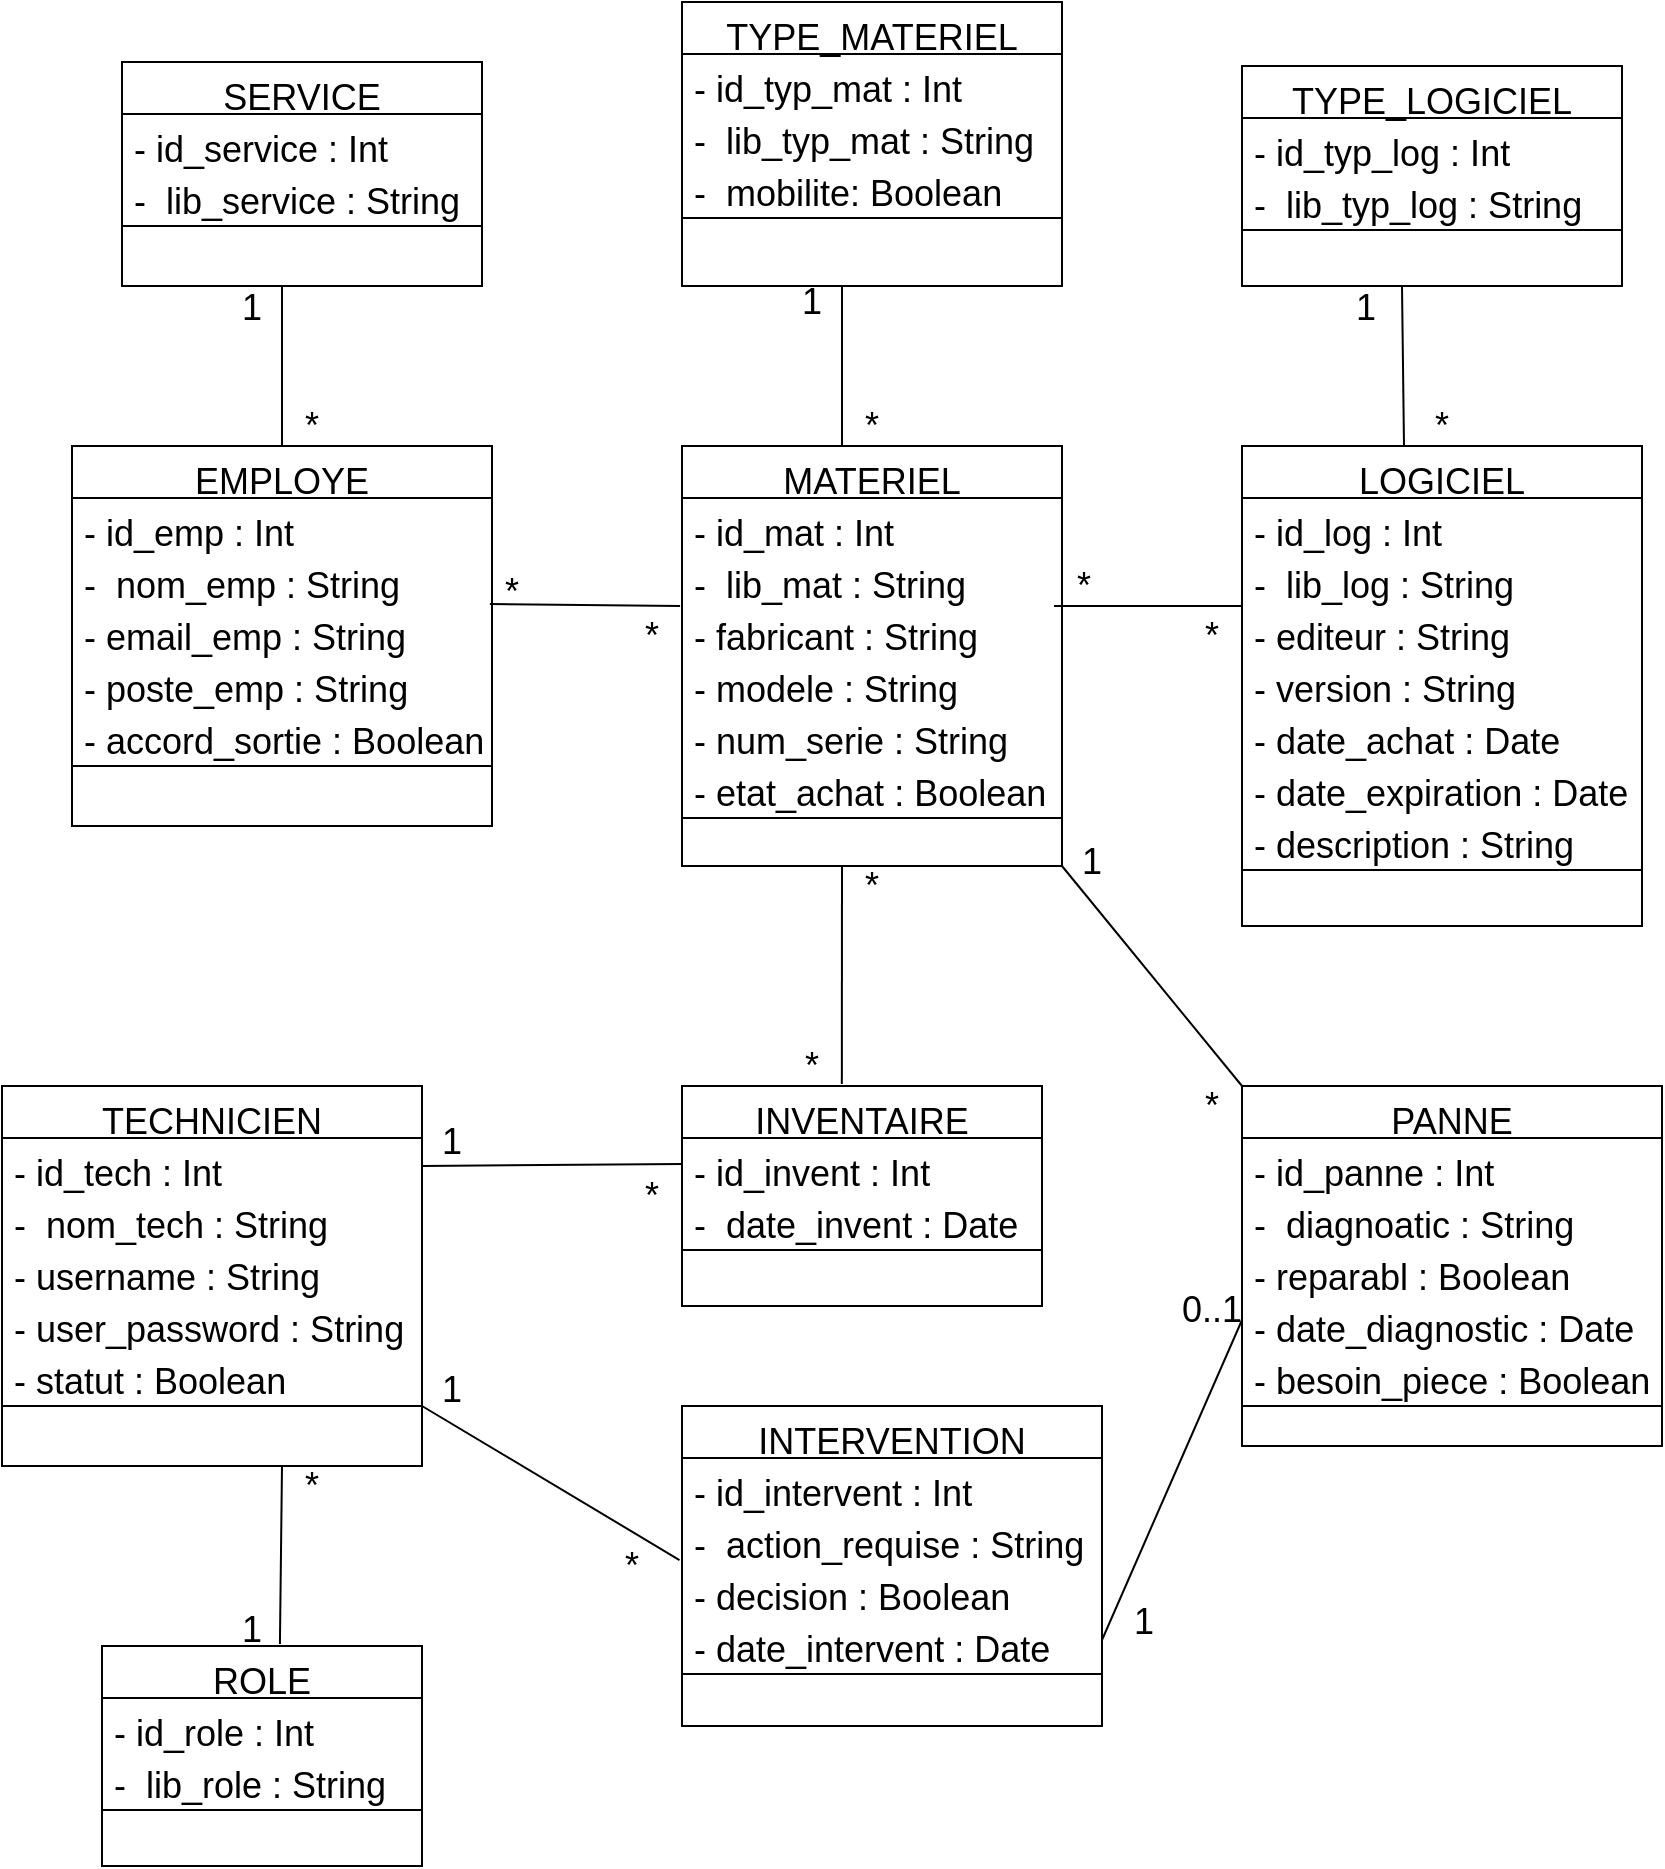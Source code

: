 <mxfile version="22.1.2" type="device">
  <diagram id="C5RBs43oDa-KdzZeNtuy" name="Page-1">
    <mxGraphModel dx="1155" dy="1701" grid="1" gridSize="10" guides="1" tooltips="1" connect="1" arrows="1" fold="1" page="1" pageScale="1" pageWidth="827" pageHeight="1169" math="0" shadow="0">
      <root>
        <mxCell id="WIyWlLk6GJQsqaUBKTNV-0" />
        <mxCell id="WIyWlLk6GJQsqaUBKTNV-1" parent="WIyWlLk6GJQsqaUBKTNV-0" />
        <mxCell id="L7BgcKhZYjQbC4sOYW9M-0" value="MATERIEL" style="swimlane;fontStyle=0;align=center;verticalAlign=top;childLayout=stackLayout;horizontal=1;startSize=26;horizontalStack=0;resizeParent=1;resizeLast=0;collapsible=1;marginBottom=0;rounded=0;shadow=0;strokeWidth=1;fontSize=18;" vertex="1" parent="WIyWlLk6GJQsqaUBKTNV-1">
          <mxGeometry x="440" y="80" width="190" height="210" as="geometry">
            <mxRectangle x="550" y="140" width="160" height="26" as="alternateBounds" />
          </mxGeometry>
        </mxCell>
        <mxCell id="L7BgcKhZYjQbC4sOYW9M-1" value="- id_mat : Int" style="text;align=left;verticalAlign=top;spacingLeft=4;spacingRight=4;overflow=hidden;rotatable=0;points=[[0,0.5],[1,0.5]];portConstraint=eastwest;fontSize=18;" vertex="1" parent="L7BgcKhZYjQbC4sOYW9M-0">
          <mxGeometry y="26" width="190" height="26" as="geometry" />
        </mxCell>
        <mxCell id="L7BgcKhZYjQbC4sOYW9M-2" value="-  lib_mat : String" style="text;align=left;verticalAlign=top;spacingLeft=4;spacingRight=4;overflow=hidden;rotatable=0;points=[[0,0.5],[1,0.5]];portConstraint=eastwest;rounded=0;shadow=0;html=0;fontSize=18;" vertex="1" parent="L7BgcKhZYjQbC4sOYW9M-0">
          <mxGeometry y="52" width="190" height="26" as="geometry" />
        </mxCell>
        <mxCell id="L7BgcKhZYjQbC4sOYW9M-3" value="- fabricant : String" style="text;align=left;verticalAlign=top;spacingLeft=4;spacingRight=4;overflow=hidden;rotatable=0;points=[[0,0.5],[1,0.5]];portConstraint=eastwest;rounded=0;shadow=0;html=0;fontSize=18;" vertex="1" parent="L7BgcKhZYjQbC4sOYW9M-0">
          <mxGeometry y="78" width="190" height="26" as="geometry" />
        </mxCell>
        <mxCell id="L7BgcKhZYjQbC4sOYW9M-4" value="- modele : String" style="text;align=left;verticalAlign=top;spacingLeft=4;spacingRight=4;overflow=hidden;rotatable=0;points=[[0,0.5],[1,0.5]];portConstraint=eastwest;rounded=0;shadow=0;html=0;fontSize=18;" vertex="1" parent="L7BgcKhZYjQbC4sOYW9M-0">
          <mxGeometry y="104" width="190" height="26" as="geometry" />
        </mxCell>
        <mxCell id="L7BgcKhZYjQbC4sOYW9M-5" value="- num_serie : String" style="text;align=left;verticalAlign=top;spacingLeft=4;spacingRight=4;overflow=hidden;rotatable=0;points=[[0,0.5],[1,0.5]];portConstraint=eastwest;rounded=0;shadow=0;html=0;fontSize=18;" vertex="1" parent="L7BgcKhZYjQbC4sOYW9M-0">
          <mxGeometry y="130" width="190" height="26" as="geometry" />
        </mxCell>
        <mxCell id="L7BgcKhZYjQbC4sOYW9M-9" value="- etat_achat : Boolean" style="text;align=left;verticalAlign=top;spacingLeft=4;spacingRight=4;overflow=hidden;rotatable=0;points=[[0,0.5],[1,0.5]];portConstraint=eastwest;rounded=0;shadow=0;html=0;fontSize=18;" vertex="1" parent="L7BgcKhZYjQbC4sOYW9M-0">
          <mxGeometry y="156" width="190" height="26" as="geometry" />
        </mxCell>
        <mxCell id="L7BgcKhZYjQbC4sOYW9M-6" value="" style="line;html=1;strokeWidth=1;align=left;verticalAlign=middle;spacingTop=-1;spacingLeft=3;spacingRight=3;rotatable=0;labelPosition=right;points=[];portConstraint=eastwest;fontSize=18;" vertex="1" parent="L7BgcKhZYjQbC4sOYW9M-0">
          <mxGeometry y="182" width="190" height="8" as="geometry" />
        </mxCell>
        <mxCell id="L7BgcKhZYjQbC4sOYW9M-20" value="LOGICIEL" style="swimlane;fontStyle=0;align=center;verticalAlign=top;childLayout=stackLayout;horizontal=1;startSize=26;horizontalStack=0;resizeParent=1;resizeLast=0;collapsible=1;marginBottom=0;rounded=0;shadow=0;strokeWidth=1;fontSize=18;" vertex="1" parent="WIyWlLk6GJQsqaUBKTNV-1">
          <mxGeometry x="720" y="80" width="200" height="240" as="geometry">
            <mxRectangle x="550" y="140" width="160" height="26" as="alternateBounds" />
          </mxGeometry>
        </mxCell>
        <mxCell id="L7BgcKhZYjQbC4sOYW9M-21" value="- id_log : Int" style="text;align=left;verticalAlign=top;spacingLeft=4;spacingRight=4;overflow=hidden;rotatable=0;points=[[0,0.5],[1,0.5]];portConstraint=eastwest;fontSize=18;" vertex="1" parent="L7BgcKhZYjQbC4sOYW9M-20">
          <mxGeometry y="26" width="200" height="26" as="geometry" />
        </mxCell>
        <mxCell id="L7BgcKhZYjQbC4sOYW9M-22" value="-  lib_log : String" style="text;align=left;verticalAlign=top;spacingLeft=4;spacingRight=4;overflow=hidden;rotatable=0;points=[[0,0.5],[1,0.5]];portConstraint=eastwest;rounded=0;shadow=0;html=0;fontSize=18;" vertex="1" parent="L7BgcKhZYjQbC4sOYW9M-20">
          <mxGeometry y="52" width="200" height="26" as="geometry" />
        </mxCell>
        <mxCell id="L7BgcKhZYjQbC4sOYW9M-23" value="- editeur : String" style="text;align=left;verticalAlign=top;spacingLeft=4;spacingRight=4;overflow=hidden;rotatable=0;points=[[0,0.5],[1,0.5]];portConstraint=eastwest;rounded=0;shadow=0;html=0;fontSize=18;" vertex="1" parent="L7BgcKhZYjQbC4sOYW9M-20">
          <mxGeometry y="78" width="200" height="26" as="geometry" />
        </mxCell>
        <mxCell id="L7BgcKhZYjQbC4sOYW9M-24" value="- version : String" style="text;align=left;verticalAlign=top;spacingLeft=4;spacingRight=4;overflow=hidden;rotatable=0;points=[[0,0.5],[1,0.5]];portConstraint=eastwest;rounded=0;shadow=0;html=0;fontSize=18;" vertex="1" parent="L7BgcKhZYjQbC4sOYW9M-20">
          <mxGeometry y="104" width="200" height="26" as="geometry" />
        </mxCell>
        <mxCell id="L7BgcKhZYjQbC4sOYW9M-25" value="- date_achat : Date" style="text;align=left;verticalAlign=top;spacingLeft=4;spacingRight=4;overflow=hidden;rotatable=0;points=[[0,0.5],[1,0.5]];portConstraint=eastwest;rounded=0;shadow=0;html=0;fontSize=18;" vertex="1" parent="L7BgcKhZYjQbC4sOYW9M-20">
          <mxGeometry y="130" width="200" height="26" as="geometry" />
        </mxCell>
        <mxCell id="L7BgcKhZYjQbC4sOYW9M-26" value="- date_expiration : Date" style="text;align=left;verticalAlign=top;spacingLeft=4;spacingRight=4;overflow=hidden;rotatable=0;points=[[0,0.5],[1,0.5]];portConstraint=eastwest;rounded=0;shadow=0;html=0;fontSize=18;" vertex="1" parent="L7BgcKhZYjQbC4sOYW9M-20">
          <mxGeometry y="156" width="200" height="26" as="geometry" />
        </mxCell>
        <mxCell id="L7BgcKhZYjQbC4sOYW9M-30" value="- description : String" style="text;align=left;verticalAlign=top;spacingLeft=4;spacingRight=4;overflow=hidden;rotatable=0;points=[[0,0.5],[1,0.5]];portConstraint=eastwest;rounded=0;shadow=0;html=0;fontSize=18;" vertex="1" parent="L7BgcKhZYjQbC4sOYW9M-20">
          <mxGeometry y="182" width="200" height="26" as="geometry" />
        </mxCell>
        <mxCell id="L7BgcKhZYjQbC4sOYW9M-27" value="" style="line;html=1;strokeWidth=1;align=left;verticalAlign=middle;spacingTop=-1;spacingLeft=3;spacingRight=3;rotatable=0;labelPosition=right;points=[];portConstraint=eastwest;fontSize=18;" vertex="1" parent="L7BgcKhZYjQbC4sOYW9M-20">
          <mxGeometry y="208" width="200" height="8" as="geometry" />
        </mxCell>
        <mxCell id="L7BgcKhZYjQbC4sOYW9M-39" value="EMPLOYE" style="swimlane;fontStyle=0;align=center;verticalAlign=top;childLayout=stackLayout;horizontal=1;startSize=26;horizontalStack=0;resizeParent=1;resizeLast=0;collapsible=1;marginBottom=0;rounded=0;shadow=0;strokeWidth=1;fontSize=18;" vertex="1" parent="WIyWlLk6GJQsqaUBKTNV-1">
          <mxGeometry x="135" y="80" width="210" height="190" as="geometry">
            <mxRectangle x="550" y="140" width="160" height="26" as="alternateBounds" />
          </mxGeometry>
        </mxCell>
        <mxCell id="L7BgcKhZYjQbC4sOYW9M-40" value="- id_emp : Int" style="text;align=left;verticalAlign=top;spacingLeft=4;spacingRight=4;overflow=hidden;rotatable=0;points=[[0,0.5],[1,0.5]];portConstraint=eastwest;fontSize=18;" vertex="1" parent="L7BgcKhZYjQbC4sOYW9M-39">
          <mxGeometry y="26" width="210" height="26" as="geometry" />
        </mxCell>
        <mxCell id="L7BgcKhZYjQbC4sOYW9M-41" value="-  nom_emp : String" style="text;align=left;verticalAlign=top;spacingLeft=4;spacingRight=4;overflow=hidden;rotatable=0;points=[[0,0.5],[1,0.5]];portConstraint=eastwest;rounded=0;shadow=0;html=0;fontSize=18;" vertex="1" parent="L7BgcKhZYjQbC4sOYW9M-39">
          <mxGeometry y="52" width="210" height="26" as="geometry" />
        </mxCell>
        <mxCell id="L7BgcKhZYjQbC4sOYW9M-42" value="- email_emp : String" style="text;align=left;verticalAlign=top;spacingLeft=4;spacingRight=4;overflow=hidden;rotatable=0;points=[[0,0.5],[1,0.5]];portConstraint=eastwest;rounded=0;shadow=0;html=0;fontSize=18;" vertex="1" parent="L7BgcKhZYjQbC4sOYW9M-39">
          <mxGeometry y="78" width="210" height="26" as="geometry" />
        </mxCell>
        <mxCell id="L7BgcKhZYjQbC4sOYW9M-43" value="- poste_emp : String" style="text;align=left;verticalAlign=top;spacingLeft=4;spacingRight=4;overflow=hidden;rotatable=0;points=[[0,0.5],[1,0.5]];portConstraint=eastwest;rounded=0;shadow=0;html=0;fontSize=18;" vertex="1" parent="L7BgcKhZYjQbC4sOYW9M-39">
          <mxGeometry y="104" width="210" height="26" as="geometry" />
        </mxCell>
        <mxCell id="L7BgcKhZYjQbC4sOYW9M-44" value="- accord_sortie : Boolean" style="text;align=left;verticalAlign=top;spacingLeft=4;spacingRight=4;overflow=hidden;rotatable=0;points=[[0,0.5],[1,0.5]];portConstraint=eastwest;rounded=0;shadow=0;html=0;fontSize=18;" vertex="1" parent="L7BgcKhZYjQbC4sOYW9M-39">
          <mxGeometry y="130" width="210" height="26" as="geometry" />
        </mxCell>
        <mxCell id="L7BgcKhZYjQbC4sOYW9M-47" value="" style="line;html=1;strokeWidth=1;align=left;verticalAlign=middle;spacingTop=-1;spacingLeft=3;spacingRight=3;rotatable=0;labelPosition=right;points=[];portConstraint=eastwest;fontSize=18;" vertex="1" parent="L7BgcKhZYjQbC4sOYW9M-39">
          <mxGeometry y="156" width="210" height="8" as="geometry" />
        </mxCell>
        <mxCell id="L7BgcKhZYjQbC4sOYW9M-53" value="SERVICE" style="swimlane;fontStyle=0;align=center;verticalAlign=top;childLayout=stackLayout;horizontal=1;startSize=26;horizontalStack=0;resizeParent=1;resizeLast=0;collapsible=1;marginBottom=0;rounded=0;shadow=0;strokeWidth=1;fontSize=18;" vertex="1" parent="WIyWlLk6GJQsqaUBKTNV-1">
          <mxGeometry x="160" y="-112" width="180" height="112" as="geometry">
            <mxRectangle x="550" y="140" width="160" height="26" as="alternateBounds" />
          </mxGeometry>
        </mxCell>
        <mxCell id="L7BgcKhZYjQbC4sOYW9M-54" value="- id_service : Int" style="text;align=left;verticalAlign=top;spacingLeft=4;spacingRight=4;overflow=hidden;rotatable=0;points=[[0,0.5],[1,0.5]];portConstraint=eastwest;fontSize=18;" vertex="1" parent="L7BgcKhZYjQbC4sOYW9M-53">
          <mxGeometry y="26" width="180" height="26" as="geometry" />
        </mxCell>
        <mxCell id="L7BgcKhZYjQbC4sOYW9M-55" value="-  lib_service : String" style="text;align=left;verticalAlign=top;spacingLeft=4;spacingRight=4;overflow=hidden;rotatable=0;points=[[0,0.5],[1,0.5]];portConstraint=eastwest;rounded=0;shadow=0;html=0;fontSize=18;" vertex="1" parent="L7BgcKhZYjQbC4sOYW9M-53">
          <mxGeometry y="52" width="180" height="26" as="geometry" />
        </mxCell>
        <mxCell id="L7BgcKhZYjQbC4sOYW9M-59" value="" style="line;html=1;strokeWidth=1;align=left;verticalAlign=middle;spacingTop=-1;spacingLeft=3;spacingRight=3;rotatable=0;labelPosition=right;points=[];portConstraint=eastwest;fontSize=18;" vertex="1" parent="L7BgcKhZYjQbC4sOYW9M-53">
          <mxGeometry y="78" width="180" height="8" as="geometry" />
        </mxCell>
        <mxCell id="L7BgcKhZYjQbC4sOYW9M-65" value="TYPE_LOGICIEL" style="swimlane;fontStyle=0;align=center;verticalAlign=top;childLayout=stackLayout;horizontal=1;startSize=26;horizontalStack=0;resizeParent=1;resizeLast=0;collapsible=1;marginBottom=0;rounded=0;shadow=0;strokeWidth=1;fontSize=18;" vertex="1" parent="WIyWlLk6GJQsqaUBKTNV-1">
          <mxGeometry x="720" y="-110" width="190" height="110" as="geometry">
            <mxRectangle x="550" y="140" width="160" height="26" as="alternateBounds" />
          </mxGeometry>
        </mxCell>
        <mxCell id="L7BgcKhZYjQbC4sOYW9M-66" value="- id_typ_log : Int" style="text;align=left;verticalAlign=top;spacingLeft=4;spacingRight=4;overflow=hidden;rotatable=0;points=[[0,0.5],[1,0.5]];portConstraint=eastwest;fontSize=18;" vertex="1" parent="L7BgcKhZYjQbC4sOYW9M-65">
          <mxGeometry y="26" width="190" height="26" as="geometry" />
        </mxCell>
        <mxCell id="L7BgcKhZYjQbC4sOYW9M-67" value="-  lib_typ_log : String" style="text;align=left;verticalAlign=top;spacingLeft=4;spacingRight=4;overflow=hidden;rotatable=0;points=[[0,0.5],[1,0.5]];portConstraint=eastwest;rounded=0;shadow=0;html=0;fontSize=18;" vertex="1" parent="L7BgcKhZYjQbC4sOYW9M-65">
          <mxGeometry y="52" width="190" height="26" as="geometry" />
        </mxCell>
        <mxCell id="L7BgcKhZYjQbC4sOYW9M-68" value="" style="line;html=1;strokeWidth=1;align=left;verticalAlign=middle;spacingTop=-1;spacingLeft=3;spacingRight=3;rotatable=0;labelPosition=right;points=[];portConstraint=eastwest;fontSize=18;" vertex="1" parent="L7BgcKhZYjQbC4sOYW9M-65">
          <mxGeometry y="78" width="190" height="8" as="geometry" />
        </mxCell>
        <mxCell id="L7BgcKhZYjQbC4sOYW9M-74" value="TYPE_MATERIEL" style="swimlane;fontStyle=0;align=center;verticalAlign=top;childLayout=stackLayout;horizontal=1;startSize=26;horizontalStack=0;resizeParent=1;resizeLast=0;collapsible=1;marginBottom=0;rounded=0;shadow=0;strokeWidth=1;fontSize=18;" vertex="1" parent="WIyWlLk6GJQsqaUBKTNV-1">
          <mxGeometry x="440" y="-142" width="190" height="142" as="geometry">
            <mxRectangle x="550" y="140" width="160" height="26" as="alternateBounds" />
          </mxGeometry>
        </mxCell>
        <mxCell id="L7BgcKhZYjQbC4sOYW9M-75" value="- id_typ_mat : Int" style="text;align=left;verticalAlign=top;spacingLeft=4;spacingRight=4;overflow=hidden;rotatable=0;points=[[0,0.5],[1,0.5]];portConstraint=eastwest;fontSize=18;" vertex="1" parent="L7BgcKhZYjQbC4sOYW9M-74">
          <mxGeometry y="26" width="190" height="26" as="geometry" />
        </mxCell>
        <mxCell id="L7BgcKhZYjQbC4sOYW9M-76" value="-  lib_typ_mat : String" style="text;align=left;verticalAlign=top;spacingLeft=4;spacingRight=4;overflow=hidden;rotatable=0;points=[[0,0.5],[1,0.5]];portConstraint=eastwest;rounded=0;shadow=0;html=0;fontSize=18;" vertex="1" parent="L7BgcKhZYjQbC4sOYW9M-74">
          <mxGeometry y="52" width="190" height="26" as="geometry" />
        </mxCell>
        <mxCell id="L7BgcKhZYjQbC4sOYW9M-83" value="-  mobilite: Boolean" style="text;align=left;verticalAlign=top;spacingLeft=4;spacingRight=4;overflow=hidden;rotatable=0;points=[[0,0.5],[1,0.5]];portConstraint=eastwest;rounded=0;shadow=0;html=0;fontSize=18;" vertex="1" parent="L7BgcKhZYjQbC4sOYW9M-74">
          <mxGeometry y="78" width="190" height="26" as="geometry" />
        </mxCell>
        <mxCell id="L7BgcKhZYjQbC4sOYW9M-77" value="" style="line;html=1;strokeWidth=1;align=left;verticalAlign=middle;spacingTop=-1;spacingLeft=3;spacingRight=3;rotatable=0;labelPosition=right;points=[];portConstraint=eastwest;fontSize=18;" vertex="1" parent="L7BgcKhZYjQbC4sOYW9M-74">
          <mxGeometry y="104" width="190" height="8" as="geometry" />
        </mxCell>
        <mxCell id="L7BgcKhZYjQbC4sOYW9M-84" value="ROLE" style="swimlane;fontStyle=0;align=center;verticalAlign=top;childLayout=stackLayout;horizontal=1;startSize=26;horizontalStack=0;resizeParent=1;resizeLast=0;collapsible=1;marginBottom=0;rounded=0;shadow=0;strokeWidth=1;fontSize=18;" vertex="1" parent="WIyWlLk6GJQsqaUBKTNV-1">
          <mxGeometry x="150" y="680" width="160" height="110" as="geometry">
            <mxRectangle x="550" y="140" width="160" height="26" as="alternateBounds" />
          </mxGeometry>
        </mxCell>
        <mxCell id="L7BgcKhZYjQbC4sOYW9M-85" value="- id_role : Int" style="text;align=left;verticalAlign=top;spacingLeft=4;spacingRight=4;overflow=hidden;rotatable=0;points=[[0,0.5],[1,0.5]];portConstraint=eastwest;fontSize=18;" vertex="1" parent="L7BgcKhZYjQbC4sOYW9M-84">
          <mxGeometry y="26" width="160" height="26" as="geometry" />
        </mxCell>
        <mxCell id="L7BgcKhZYjQbC4sOYW9M-86" value="-  lib_role : String" style="text;align=left;verticalAlign=top;spacingLeft=4;spacingRight=4;overflow=hidden;rotatable=0;points=[[0,0.5],[1,0.5]];portConstraint=eastwest;rounded=0;shadow=0;html=0;fontSize=18;" vertex="1" parent="L7BgcKhZYjQbC4sOYW9M-84">
          <mxGeometry y="52" width="160" height="26" as="geometry" />
        </mxCell>
        <mxCell id="L7BgcKhZYjQbC4sOYW9M-87" value="" style="line;html=1;strokeWidth=1;align=left;verticalAlign=middle;spacingTop=-1;spacingLeft=3;spacingRight=3;rotatable=0;labelPosition=right;points=[];portConstraint=eastwest;fontSize=18;" vertex="1" parent="L7BgcKhZYjQbC4sOYW9M-84">
          <mxGeometry y="78" width="160" height="8" as="geometry" />
        </mxCell>
        <mxCell id="L7BgcKhZYjQbC4sOYW9M-93" value="INVENTAIRE" style="swimlane;fontStyle=0;align=center;verticalAlign=top;childLayout=stackLayout;horizontal=1;startSize=26;horizontalStack=0;resizeParent=1;resizeLast=0;collapsible=1;marginBottom=0;rounded=0;shadow=0;strokeWidth=1;fontSize=18;" vertex="1" parent="WIyWlLk6GJQsqaUBKTNV-1">
          <mxGeometry x="440" y="400" width="180" height="110" as="geometry">
            <mxRectangle x="550" y="140" width="160" height="26" as="alternateBounds" />
          </mxGeometry>
        </mxCell>
        <mxCell id="L7BgcKhZYjQbC4sOYW9M-94" value="- id_invent : Int" style="text;align=left;verticalAlign=top;spacingLeft=4;spacingRight=4;overflow=hidden;rotatable=0;points=[[0,0.5],[1,0.5]];portConstraint=eastwest;fontSize=18;" vertex="1" parent="L7BgcKhZYjQbC4sOYW9M-93">
          <mxGeometry y="26" width="180" height="26" as="geometry" />
        </mxCell>
        <mxCell id="L7BgcKhZYjQbC4sOYW9M-95" value="-  date_invent : Date" style="text;align=left;verticalAlign=top;spacingLeft=4;spacingRight=4;overflow=hidden;rotatable=0;points=[[0,0.5],[1,0.5]];portConstraint=eastwest;rounded=0;shadow=0;html=0;fontSize=18;" vertex="1" parent="L7BgcKhZYjQbC4sOYW9M-93">
          <mxGeometry y="52" width="180" height="26" as="geometry" />
        </mxCell>
        <mxCell id="L7BgcKhZYjQbC4sOYW9M-97" value="" style="line;html=1;strokeWidth=1;align=left;verticalAlign=middle;spacingTop=-1;spacingLeft=3;spacingRight=3;rotatable=0;labelPosition=right;points=[];portConstraint=eastwest;fontSize=18;" vertex="1" parent="L7BgcKhZYjQbC4sOYW9M-93">
          <mxGeometry y="78" width="180" height="8" as="geometry" />
        </mxCell>
        <mxCell id="L7BgcKhZYjQbC4sOYW9M-103" value="TECHNICIEN" style="swimlane;fontStyle=0;align=center;verticalAlign=top;childLayout=stackLayout;horizontal=1;startSize=26;horizontalStack=0;resizeParent=1;resizeLast=0;collapsible=1;marginBottom=0;rounded=0;shadow=0;strokeWidth=1;fontSize=18;" vertex="1" parent="WIyWlLk6GJQsqaUBKTNV-1">
          <mxGeometry x="100" y="400" width="210" height="190" as="geometry">
            <mxRectangle x="550" y="140" width="160" height="26" as="alternateBounds" />
          </mxGeometry>
        </mxCell>
        <mxCell id="L7BgcKhZYjQbC4sOYW9M-104" value="- id_tech : Int" style="text;align=left;verticalAlign=top;spacingLeft=4;spacingRight=4;overflow=hidden;rotatable=0;points=[[0,0.5],[1,0.5]];portConstraint=eastwest;fontSize=18;" vertex="1" parent="L7BgcKhZYjQbC4sOYW9M-103">
          <mxGeometry y="26" width="210" height="26" as="geometry" />
        </mxCell>
        <mxCell id="L7BgcKhZYjQbC4sOYW9M-105" value="-  nom_tech : String" style="text;align=left;verticalAlign=top;spacingLeft=4;spacingRight=4;overflow=hidden;rotatable=0;points=[[0,0.5],[1,0.5]];portConstraint=eastwest;rounded=0;shadow=0;html=0;fontSize=18;" vertex="1" parent="L7BgcKhZYjQbC4sOYW9M-103">
          <mxGeometry y="52" width="210" height="26" as="geometry" />
        </mxCell>
        <mxCell id="L7BgcKhZYjQbC4sOYW9M-106" value="- username : String" style="text;align=left;verticalAlign=top;spacingLeft=4;spacingRight=4;overflow=hidden;rotatable=0;points=[[0,0.5],[1,0.5]];portConstraint=eastwest;rounded=0;shadow=0;html=0;fontSize=18;" vertex="1" parent="L7BgcKhZYjQbC4sOYW9M-103">
          <mxGeometry y="78" width="210" height="26" as="geometry" />
        </mxCell>
        <mxCell id="L7BgcKhZYjQbC4sOYW9M-107" value="- user_password : String" style="text;align=left;verticalAlign=top;spacingLeft=4;spacingRight=4;overflow=hidden;rotatable=0;points=[[0,0.5],[1,0.5]];portConstraint=eastwest;rounded=0;shadow=0;html=0;fontSize=18;" vertex="1" parent="L7BgcKhZYjQbC4sOYW9M-103">
          <mxGeometry y="104" width="210" height="26" as="geometry" />
        </mxCell>
        <mxCell id="L7BgcKhZYjQbC4sOYW9M-108" value="- statut : Boolean" style="text;align=left;verticalAlign=top;spacingLeft=4;spacingRight=4;overflow=hidden;rotatable=0;points=[[0,0.5],[1,0.5]];portConstraint=eastwest;rounded=0;shadow=0;html=0;fontSize=18;" vertex="1" parent="L7BgcKhZYjQbC4sOYW9M-103">
          <mxGeometry y="130" width="210" height="26" as="geometry" />
        </mxCell>
        <mxCell id="L7BgcKhZYjQbC4sOYW9M-109" value="" style="line;html=1;strokeWidth=1;align=left;verticalAlign=middle;spacingTop=-1;spacingLeft=3;spacingRight=3;rotatable=0;labelPosition=right;points=[];portConstraint=eastwest;fontSize=18;" vertex="1" parent="L7BgcKhZYjQbC4sOYW9M-103">
          <mxGeometry y="156" width="210" height="8" as="geometry" />
        </mxCell>
        <mxCell id="L7BgcKhZYjQbC4sOYW9M-115" value="PANNE" style="swimlane;fontStyle=0;align=center;verticalAlign=top;childLayout=stackLayout;horizontal=1;startSize=26;horizontalStack=0;resizeParent=1;resizeLast=0;collapsible=1;marginBottom=0;rounded=0;shadow=0;strokeWidth=1;fontSize=18;" vertex="1" parent="WIyWlLk6GJQsqaUBKTNV-1">
          <mxGeometry x="720" y="400" width="210" height="180" as="geometry">
            <mxRectangle x="550" y="140" width="160" height="26" as="alternateBounds" />
          </mxGeometry>
        </mxCell>
        <mxCell id="L7BgcKhZYjQbC4sOYW9M-116" value="- id_panne : Int" style="text;align=left;verticalAlign=top;spacingLeft=4;spacingRight=4;overflow=hidden;rotatable=0;points=[[0,0.5],[1,0.5]];portConstraint=eastwest;fontSize=18;" vertex="1" parent="L7BgcKhZYjQbC4sOYW9M-115">
          <mxGeometry y="26" width="210" height="26" as="geometry" />
        </mxCell>
        <mxCell id="L7BgcKhZYjQbC4sOYW9M-117" value="-  diagnoatic : String" style="text;align=left;verticalAlign=top;spacingLeft=4;spacingRight=4;overflow=hidden;rotatable=0;points=[[0,0.5],[1,0.5]];portConstraint=eastwest;rounded=0;shadow=0;html=0;fontSize=18;" vertex="1" parent="L7BgcKhZYjQbC4sOYW9M-115">
          <mxGeometry y="52" width="210" height="26" as="geometry" />
        </mxCell>
        <mxCell id="L7BgcKhZYjQbC4sOYW9M-118" value="- reparabl : Boolean" style="text;align=left;verticalAlign=top;spacingLeft=4;spacingRight=4;overflow=hidden;rotatable=0;points=[[0,0.5],[1,0.5]];portConstraint=eastwest;rounded=0;shadow=0;html=0;fontSize=18;" vertex="1" parent="L7BgcKhZYjQbC4sOYW9M-115">
          <mxGeometry y="78" width="210" height="26" as="geometry" />
        </mxCell>
        <mxCell id="L7BgcKhZYjQbC4sOYW9M-119" value="- date_diagnostic : Date" style="text;align=left;verticalAlign=top;spacingLeft=4;spacingRight=4;overflow=hidden;rotatable=0;points=[[0,0.5],[1,0.5]];portConstraint=eastwest;rounded=0;shadow=0;html=0;fontSize=18;" vertex="1" parent="L7BgcKhZYjQbC4sOYW9M-115">
          <mxGeometry y="104" width="210" height="26" as="geometry" />
        </mxCell>
        <mxCell id="L7BgcKhZYjQbC4sOYW9M-120" value="- besoin_piece : Boolean" style="text;align=left;verticalAlign=top;spacingLeft=4;spacingRight=4;overflow=hidden;rotatable=0;points=[[0,0.5],[1,0.5]];portConstraint=eastwest;rounded=0;shadow=0;html=0;fontSize=18;" vertex="1" parent="L7BgcKhZYjQbC4sOYW9M-115">
          <mxGeometry y="130" width="210" height="26" as="geometry" />
        </mxCell>
        <mxCell id="L7BgcKhZYjQbC4sOYW9M-121" value="" style="line;html=1;strokeWidth=1;align=left;verticalAlign=middle;spacingTop=-1;spacingLeft=3;spacingRight=3;rotatable=0;labelPosition=right;points=[];portConstraint=eastwest;fontSize=18;" vertex="1" parent="L7BgcKhZYjQbC4sOYW9M-115">
          <mxGeometry y="156" width="210" height="8" as="geometry" />
        </mxCell>
        <mxCell id="L7BgcKhZYjQbC4sOYW9M-127" value="INTERVENTION" style="swimlane;fontStyle=0;align=center;verticalAlign=top;childLayout=stackLayout;horizontal=1;startSize=26;horizontalStack=0;resizeParent=1;resizeLast=0;collapsible=1;marginBottom=0;rounded=0;shadow=0;strokeWidth=1;fontSize=18;" vertex="1" parent="WIyWlLk6GJQsqaUBKTNV-1">
          <mxGeometry x="440" y="560" width="210" height="160" as="geometry">
            <mxRectangle x="550" y="140" width="160" height="26" as="alternateBounds" />
          </mxGeometry>
        </mxCell>
        <mxCell id="L7BgcKhZYjQbC4sOYW9M-128" value="- id_intervent : Int" style="text;align=left;verticalAlign=top;spacingLeft=4;spacingRight=4;overflow=hidden;rotatable=0;points=[[0,0.5],[1,0.5]];portConstraint=eastwest;fontSize=18;" vertex="1" parent="L7BgcKhZYjQbC4sOYW9M-127">
          <mxGeometry y="26" width="210" height="26" as="geometry" />
        </mxCell>
        <mxCell id="L7BgcKhZYjQbC4sOYW9M-129" value="-  action_requise : String" style="text;align=left;verticalAlign=top;spacingLeft=4;spacingRight=4;overflow=hidden;rotatable=0;points=[[0,0.5],[1,0.5]];portConstraint=eastwest;rounded=0;shadow=0;html=0;fontSize=18;" vertex="1" parent="L7BgcKhZYjQbC4sOYW9M-127">
          <mxGeometry y="52" width="210" height="26" as="geometry" />
        </mxCell>
        <mxCell id="L7BgcKhZYjQbC4sOYW9M-130" value="- decision : Boolean" style="text;align=left;verticalAlign=top;spacingLeft=4;spacingRight=4;overflow=hidden;rotatable=0;points=[[0,0.5],[1,0.5]];portConstraint=eastwest;rounded=0;shadow=0;html=0;fontSize=18;" vertex="1" parent="L7BgcKhZYjQbC4sOYW9M-127">
          <mxGeometry y="78" width="210" height="26" as="geometry" />
        </mxCell>
        <mxCell id="L7BgcKhZYjQbC4sOYW9M-131" value="- date_intervent : Date" style="text;align=left;verticalAlign=top;spacingLeft=4;spacingRight=4;overflow=hidden;rotatable=0;points=[[0,0.5],[1,0.5]];portConstraint=eastwest;rounded=0;shadow=0;html=0;fontSize=18;" vertex="1" parent="L7BgcKhZYjQbC4sOYW9M-127">
          <mxGeometry y="104" width="210" height="26" as="geometry" />
        </mxCell>
        <mxCell id="L7BgcKhZYjQbC4sOYW9M-133" value="" style="line;html=1;strokeWidth=1;align=left;verticalAlign=middle;spacingTop=-1;spacingLeft=3;spacingRight=3;rotatable=0;labelPosition=right;points=[];portConstraint=eastwest;fontSize=18;" vertex="1" parent="L7BgcKhZYjQbC4sOYW9M-127">
          <mxGeometry y="130" width="210" height="8" as="geometry" />
        </mxCell>
        <mxCell id="L7BgcKhZYjQbC4sOYW9M-139" value="" style="endArrow=none;html=1;rounded=0;fontSize=18;exitX=0.405;exitY=0;exitDx=0;exitDy=0;exitPerimeter=0;" edge="1" parent="WIyWlLk6GJQsqaUBKTNV-1" source="L7BgcKhZYjQbC4sOYW9M-20">
          <mxGeometry width="50" height="50" relative="1" as="geometry">
            <mxPoint x="800" y="50" as="sourcePoint" />
            <mxPoint x="800" as="targetPoint" />
          </mxGeometry>
        </mxCell>
        <mxCell id="L7BgcKhZYjQbC4sOYW9M-140" value="&lt;font style=&quot;font-size: 18px;&quot;&gt;*&lt;/font&gt;" style="text;html=1;strokeColor=none;fillColor=none;align=center;verticalAlign=middle;whiteSpace=wrap;rounded=0;fontSize=18;" vertex="1" parent="WIyWlLk6GJQsqaUBKTNV-1">
          <mxGeometry x="805" y="60" width="30" height="20" as="geometry" />
        </mxCell>
        <mxCell id="L7BgcKhZYjQbC4sOYW9M-141" value="&lt;font style=&quot;font-size: 18px;&quot;&gt;1&lt;/font&gt;" style="text;html=1;strokeColor=none;fillColor=none;align=center;verticalAlign=middle;whiteSpace=wrap;rounded=0;fontSize=18;" vertex="1" parent="WIyWlLk6GJQsqaUBKTNV-1">
          <mxGeometry x="767" y="3" width="30" height="16" as="geometry" />
        </mxCell>
        <mxCell id="L7BgcKhZYjQbC4sOYW9M-144" value="" style="endArrow=none;html=1;rounded=0;entryX=0;entryY=1.077;entryDx=0;entryDy=0;entryPerimeter=0;fontSize=18;exitX=0;exitY=1;exitDx=0;exitDy=0;" edge="1" parent="WIyWlLk6GJQsqaUBKTNV-1" source="L7BgcKhZYjQbC4sOYW9M-145" target="L7BgcKhZYjQbC4sOYW9M-22">
          <mxGeometry width="50" height="50" relative="1" as="geometry">
            <mxPoint x="600" y="160" as="sourcePoint" />
            <mxPoint x="650" y="110" as="targetPoint" />
          </mxGeometry>
        </mxCell>
        <mxCell id="L7BgcKhZYjQbC4sOYW9M-145" value="&lt;font style=&quot;font-size: 18px;&quot;&gt;*&lt;/font&gt;" style="text;html=1;strokeColor=none;fillColor=none;align=center;verticalAlign=middle;whiteSpace=wrap;rounded=0;fontSize=18;" vertex="1" parent="WIyWlLk6GJQsqaUBKTNV-1">
          <mxGeometry x="626" y="140" width="30" height="20" as="geometry" />
        </mxCell>
        <mxCell id="L7BgcKhZYjQbC4sOYW9M-146" value="&lt;font style=&quot;font-size: 18px;&quot;&gt;*&lt;/font&gt;" style="text;html=1;strokeColor=none;fillColor=none;align=center;verticalAlign=middle;whiteSpace=wrap;rounded=0;fontSize=18;" vertex="1" parent="WIyWlLk6GJQsqaUBKTNV-1">
          <mxGeometry x="690" y="165" width="30" height="20" as="geometry" />
        </mxCell>
        <mxCell id="L7BgcKhZYjQbC4sOYW9M-147" value="" style="endArrow=none;html=1;rounded=0;entryX=0.019;entryY=0.077;entryDx=0;entryDy=0;entryPerimeter=0;fontSize=18;exitX=0.995;exitY=0.038;exitDx=0;exitDy=0;exitPerimeter=0;" edge="1" parent="WIyWlLk6GJQsqaUBKTNV-1" source="L7BgcKhZYjQbC4sOYW9M-42">
          <mxGeometry width="50" height="50" relative="1" as="geometry">
            <mxPoint x="350" y="160" as="sourcePoint" />
            <mxPoint x="439.04" y="160.002" as="targetPoint" />
          </mxGeometry>
        </mxCell>
        <mxCell id="L7BgcKhZYjQbC4sOYW9M-148" value="&lt;font style=&quot;font-size: 18px;&quot;&gt;*&lt;/font&gt;" style="text;html=1;strokeColor=none;fillColor=none;align=center;verticalAlign=middle;whiteSpace=wrap;rounded=0;fontSize=18;" vertex="1" parent="WIyWlLk6GJQsqaUBKTNV-1">
          <mxGeometry x="340" y="143" width="30" height="20" as="geometry" />
        </mxCell>
        <mxCell id="L7BgcKhZYjQbC4sOYW9M-149" value="&lt;font style=&quot;font-size: 18px;&quot;&gt;*&lt;/font&gt;" style="text;html=1;strokeColor=none;fillColor=none;align=center;verticalAlign=middle;whiteSpace=wrap;rounded=0;fontSize=18;" vertex="1" parent="WIyWlLk6GJQsqaUBKTNV-1">
          <mxGeometry x="410" y="165" width="30" height="20" as="geometry" />
        </mxCell>
        <mxCell id="L7BgcKhZYjQbC4sOYW9M-150" value="" style="endArrow=none;html=1;rounded=0;exitX=0.444;exitY=-0.009;exitDx=0;exitDy=0;fontSize=18;exitPerimeter=0;" edge="1" parent="WIyWlLk6GJQsqaUBKTNV-1" source="L7BgcKhZYjQbC4sOYW9M-93">
          <mxGeometry width="50" height="50" relative="1" as="geometry">
            <mxPoint x="470" y="340" as="sourcePoint" />
            <mxPoint x="520" y="290" as="targetPoint" />
          </mxGeometry>
        </mxCell>
        <mxCell id="L7BgcKhZYjQbC4sOYW9M-151" value="&lt;font style=&quot;font-size: 18px;&quot;&gt;*&lt;/font&gt;" style="text;html=1;strokeColor=none;fillColor=none;align=center;verticalAlign=middle;whiteSpace=wrap;rounded=0;fontSize=18;" vertex="1" parent="WIyWlLk6GJQsqaUBKTNV-1">
          <mxGeometry x="520" y="290" width="30" height="20" as="geometry" />
        </mxCell>
        <mxCell id="L7BgcKhZYjQbC4sOYW9M-152" value="&lt;font style=&quot;font-size: 18px;&quot;&gt;*&lt;/font&gt;" style="text;html=1;strokeColor=none;fillColor=none;align=center;verticalAlign=middle;whiteSpace=wrap;rounded=0;fontSize=18;" vertex="1" parent="WIyWlLk6GJQsqaUBKTNV-1">
          <mxGeometry x="490" y="380" width="30" height="20" as="geometry" />
        </mxCell>
        <mxCell id="L7BgcKhZYjQbC4sOYW9M-154" value="" style="endArrow=none;html=1;rounded=0;exitX=0;exitY=0;exitDx=0;exitDy=0;fontSize=18;entryX=1;entryY=1;entryDx=0;entryDy=0;" edge="1" parent="WIyWlLk6GJQsqaUBKTNV-1" source="L7BgcKhZYjQbC4sOYW9M-115" target="L7BgcKhZYjQbC4sOYW9M-0">
          <mxGeometry width="50" height="50" relative="1" as="geometry">
            <mxPoint x="550" y="340" as="sourcePoint" />
            <mxPoint x="600" y="290" as="targetPoint" />
          </mxGeometry>
        </mxCell>
        <mxCell id="L7BgcKhZYjQbC4sOYW9M-155" value="&lt;font style=&quot;font-size: 18px;&quot;&gt;*&lt;/font&gt;" style="text;html=1;strokeColor=none;fillColor=none;align=center;verticalAlign=middle;whiteSpace=wrap;rounded=0;fontSize=18;" vertex="1" parent="WIyWlLk6GJQsqaUBKTNV-1">
          <mxGeometry x="690" y="400" width="30" height="20" as="geometry" />
        </mxCell>
        <mxCell id="L7BgcKhZYjQbC4sOYW9M-156" value="&lt;font style=&quot;font-size: 18px;&quot;&gt;1&lt;/font&gt;" style="text;html=1;strokeColor=none;fillColor=none;align=center;verticalAlign=middle;whiteSpace=wrap;rounded=0;fontSize=18;" vertex="1" parent="WIyWlLk6GJQsqaUBKTNV-1">
          <mxGeometry x="630" y="280" width="30" height="16" as="geometry" />
        </mxCell>
        <mxCell id="L7BgcKhZYjQbC4sOYW9M-157" value="" style="endArrow=none;html=1;rounded=0;entryX=0;entryY=0.5;entryDx=0;entryDy=0;fontSize=18;exitX=1;exitY=0.5;exitDx=0;exitDy=0;" edge="1" parent="WIyWlLk6GJQsqaUBKTNV-1" source="L7BgcKhZYjQbC4sOYW9M-131" target="L7BgcKhZYjQbC4sOYW9M-119">
          <mxGeometry width="50" height="50" relative="1" as="geometry">
            <mxPoint x="600" y="640" as="sourcePoint" />
            <mxPoint x="650" y="590" as="targetPoint" />
          </mxGeometry>
        </mxCell>
        <mxCell id="L7BgcKhZYjQbC4sOYW9M-159" value="&lt;font style=&quot;font-size: 18px;&quot;&gt;1&lt;/font&gt;" style="text;html=1;strokeColor=none;fillColor=none;align=center;verticalAlign=middle;whiteSpace=wrap;rounded=0;fontSize=18;" vertex="1" parent="WIyWlLk6GJQsqaUBKTNV-1">
          <mxGeometry x="656" y="660" width="30" height="16" as="geometry" />
        </mxCell>
        <mxCell id="L7BgcKhZYjQbC4sOYW9M-160" value="&lt;font style=&quot;font-size: 18px;&quot;&gt;0..1&lt;/font&gt;" style="text;html=1;strokeColor=none;fillColor=none;align=center;verticalAlign=middle;whiteSpace=wrap;rounded=0;fontSize=18;" vertex="1" parent="WIyWlLk6GJQsqaUBKTNV-1">
          <mxGeometry x="690" y="504" width="30" height="16" as="geometry" />
        </mxCell>
        <mxCell id="L7BgcKhZYjQbC4sOYW9M-162" value="" style="endArrow=none;html=1;rounded=0;entryX=0;entryY=0.5;entryDx=0;entryDy=0;fontSize=18;" edge="1" parent="WIyWlLk6GJQsqaUBKTNV-1" target="L7BgcKhZYjQbC4sOYW9M-94">
          <mxGeometry width="50" height="50" relative="1" as="geometry">
            <mxPoint x="310" y="440" as="sourcePoint" />
            <mxPoint x="360" y="390" as="targetPoint" />
          </mxGeometry>
        </mxCell>
        <mxCell id="L7BgcKhZYjQbC4sOYW9M-163" value="" style="endArrow=none;html=1;rounded=0;entryX=-0.006;entryY=-0.038;entryDx=0;entryDy=0;entryPerimeter=0;fontSize=18;" edge="1" parent="WIyWlLk6GJQsqaUBKTNV-1" target="L7BgcKhZYjQbC4sOYW9M-130">
          <mxGeometry width="50" height="50" relative="1" as="geometry">
            <mxPoint x="310" y="560" as="sourcePoint" />
            <mxPoint x="360" y="510" as="targetPoint" />
          </mxGeometry>
        </mxCell>
        <mxCell id="L7BgcKhZYjQbC4sOYW9M-164" value="" style="endArrow=none;html=1;rounded=0;exitX=0.556;exitY=-0.009;exitDx=0;exitDy=0;exitPerimeter=0;fontSize=18;" edge="1" parent="WIyWlLk6GJQsqaUBKTNV-1" source="L7BgcKhZYjQbC4sOYW9M-84">
          <mxGeometry width="50" height="50" relative="1" as="geometry">
            <mxPoint x="190" y="640" as="sourcePoint" />
            <mxPoint x="240" y="590" as="targetPoint" />
          </mxGeometry>
        </mxCell>
        <mxCell id="L7BgcKhZYjQbC4sOYW9M-165" value="" style="endArrow=none;html=1;rounded=0;exitX=0.5;exitY=0;exitDx=0;exitDy=0;fontSize=18;" edge="1" parent="WIyWlLk6GJQsqaUBKTNV-1" source="L7BgcKhZYjQbC4sOYW9M-39">
          <mxGeometry width="50" height="50" relative="1" as="geometry">
            <mxPoint x="190" y="50" as="sourcePoint" />
            <mxPoint x="240" as="targetPoint" />
          </mxGeometry>
        </mxCell>
        <mxCell id="L7BgcKhZYjQbC4sOYW9M-166" value="" style="endArrow=none;html=1;rounded=0;fontSize=18;" edge="1" parent="WIyWlLk6GJQsqaUBKTNV-1">
          <mxGeometry width="50" height="50" relative="1" as="geometry">
            <mxPoint x="520" y="80" as="sourcePoint" />
            <mxPoint x="520" as="targetPoint" />
            <Array as="points">
              <mxPoint x="520" y="30" />
            </Array>
          </mxGeometry>
        </mxCell>
        <mxCell id="L7BgcKhZYjQbC4sOYW9M-167" value="&lt;font style=&quot;font-size: 18px;&quot;&gt;1&lt;/font&gt;" style="text;html=1;strokeColor=none;fillColor=none;align=center;verticalAlign=middle;whiteSpace=wrap;rounded=0;fontSize=18;" vertex="1" parent="WIyWlLk6GJQsqaUBKTNV-1">
          <mxGeometry x="490" width="30" height="16" as="geometry" />
        </mxCell>
        <mxCell id="L7BgcKhZYjQbC4sOYW9M-170" value="&lt;font style=&quot;font-size: 18px;&quot;&gt;*&lt;/font&gt;" style="text;html=1;strokeColor=none;fillColor=none;align=center;verticalAlign=middle;whiteSpace=wrap;rounded=0;fontSize=18;" vertex="1" parent="WIyWlLk6GJQsqaUBKTNV-1">
          <mxGeometry x="240" y="60" width="30" height="20" as="geometry" />
        </mxCell>
        <mxCell id="L7BgcKhZYjQbC4sOYW9M-171" value="&lt;font style=&quot;font-size: 18px;&quot;&gt;1&lt;/font&gt;" style="text;html=1;strokeColor=none;fillColor=none;align=center;verticalAlign=middle;whiteSpace=wrap;rounded=0;fontSize=18;" vertex="1" parent="WIyWlLk6GJQsqaUBKTNV-1">
          <mxGeometry x="210" y="3" width="30" height="16" as="geometry" />
        </mxCell>
        <mxCell id="L7BgcKhZYjQbC4sOYW9M-173" value="&lt;font style=&quot;font-size: 18px;&quot;&gt;*&lt;/font&gt;" style="text;html=1;strokeColor=none;fillColor=none;align=center;verticalAlign=middle;whiteSpace=wrap;rounded=0;fontSize=18;" vertex="1" parent="WIyWlLk6GJQsqaUBKTNV-1">
          <mxGeometry x="400" y="630" width="30" height="20" as="geometry" />
        </mxCell>
        <mxCell id="L7BgcKhZYjQbC4sOYW9M-175" value="&lt;font style=&quot;font-size: 18px;&quot;&gt;1&lt;/font&gt;" style="text;html=1;strokeColor=none;fillColor=none;align=center;verticalAlign=middle;whiteSpace=wrap;rounded=0;fontSize=18;" vertex="1" parent="WIyWlLk6GJQsqaUBKTNV-1">
          <mxGeometry x="310" y="544" width="30" height="16" as="geometry" />
        </mxCell>
        <mxCell id="L7BgcKhZYjQbC4sOYW9M-176" value="&lt;font style=&quot;font-size: 18px;&quot;&gt;*&lt;/font&gt;" style="text;html=1;strokeColor=none;fillColor=none;align=center;verticalAlign=middle;whiteSpace=wrap;rounded=0;fontSize=18;" vertex="1" parent="WIyWlLk6GJQsqaUBKTNV-1">
          <mxGeometry x="240" y="590" width="30" height="20" as="geometry" />
        </mxCell>
        <mxCell id="L7BgcKhZYjQbC4sOYW9M-177" value="&lt;font style=&quot;font-size: 18px;&quot;&gt;1&lt;/font&gt;" style="text;html=1;strokeColor=none;fillColor=none;align=center;verticalAlign=middle;whiteSpace=wrap;rounded=0;fontSize=18;" vertex="1" parent="WIyWlLk6GJQsqaUBKTNV-1">
          <mxGeometry x="210" y="664" width="30" height="16" as="geometry" />
        </mxCell>
        <mxCell id="L7BgcKhZYjQbC4sOYW9M-179" value="&lt;font style=&quot;font-size: 18px;&quot;&gt;*&lt;/font&gt;" style="text;html=1;strokeColor=none;fillColor=none;align=center;verticalAlign=middle;whiteSpace=wrap;rounded=0;fontSize=18;" vertex="1" parent="WIyWlLk6GJQsqaUBKTNV-1">
          <mxGeometry x="410" y="445" width="30" height="20" as="geometry" />
        </mxCell>
        <mxCell id="L7BgcKhZYjQbC4sOYW9M-180" value="&lt;font style=&quot;font-size: 18px;&quot;&gt;1&lt;/font&gt;" style="text;html=1;strokeColor=none;fillColor=none;align=center;verticalAlign=middle;whiteSpace=wrap;rounded=0;fontSize=18;" vertex="1" parent="WIyWlLk6GJQsqaUBKTNV-1">
          <mxGeometry x="310" y="420" width="30" height="16" as="geometry" />
        </mxCell>
        <mxCell id="L7BgcKhZYjQbC4sOYW9M-181" value="&lt;font style=&quot;font-size: 18px;&quot;&gt;*&lt;/font&gt;" style="text;html=1;strokeColor=none;fillColor=none;align=center;verticalAlign=middle;whiteSpace=wrap;rounded=0;fontSize=18;" vertex="1" parent="WIyWlLk6GJQsqaUBKTNV-1">
          <mxGeometry x="520" y="60" width="30" height="20" as="geometry" />
        </mxCell>
      </root>
    </mxGraphModel>
  </diagram>
</mxfile>
